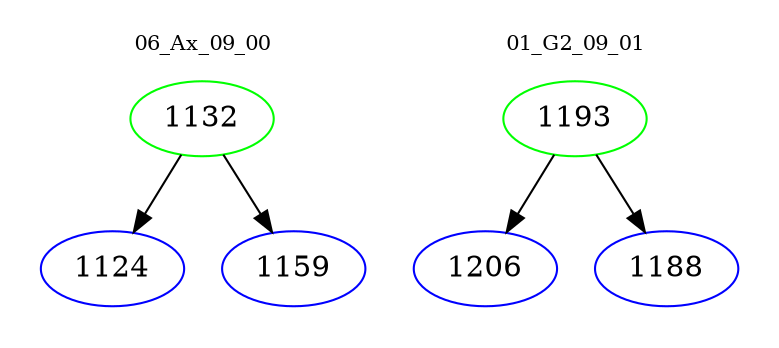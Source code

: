 digraph{
subgraph cluster_0 {
color = white
label = "06_Ax_09_00";
fontsize=10;
T0_1132 [label="1132", color="green"]
T0_1132 -> T0_1124 [color="black"]
T0_1124 [label="1124", color="blue"]
T0_1132 -> T0_1159 [color="black"]
T0_1159 [label="1159", color="blue"]
}
subgraph cluster_1 {
color = white
label = "01_G2_09_01";
fontsize=10;
T1_1193 [label="1193", color="green"]
T1_1193 -> T1_1206 [color="black"]
T1_1206 [label="1206", color="blue"]
T1_1193 -> T1_1188 [color="black"]
T1_1188 [label="1188", color="blue"]
}
}
